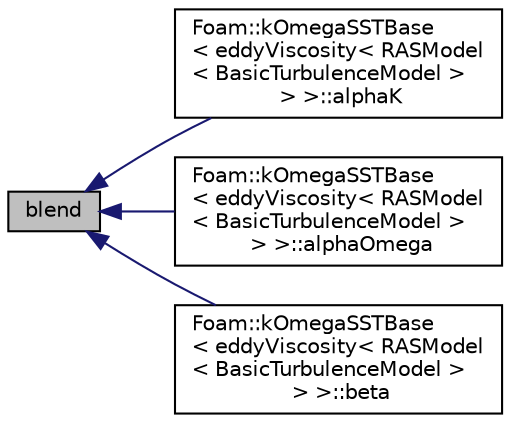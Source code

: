 digraph "blend"
{
  bgcolor="transparent";
  edge [fontname="Helvetica",fontsize="10",labelfontname="Helvetica",labelfontsize="10"];
  node [fontname="Helvetica",fontsize="10",shape=record];
  rankdir="LR";
  Node1 [label="blend",height=0.2,width=0.4,color="black", fillcolor="grey75", style="filled" fontcolor="black"];
  Node1 -> Node2 [dir="back",color="midnightblue",fontsize="10",style="solid",fontname="Helvetica"];
  Node2 [label="Foam::kOmegaSSTBase\l\< eddyViscosity\< RASModel\l\< BasicTurbulenceModel \>\l \> \>::alphaK",height=0.2,width=0.4,color="black",URL="$classFoam_1_1kOmegaSSTBase.html#ad776870b7ba1cb927beb7babd186e87d"];
  Node1 -> Node3 [dir="back",color="midnightblue",fontsize="10",style="solid",fontname="Helvetica"];
  Node3 [label="Foam::kOmegaSSTBase\l\< eddyViscosity\< RASModel\l\< BasicTurbulenceModel \>\l \> \>::alphaOmega",height=0.2,width=0.4,color="black",URL="$classFoam_1_1kOmegaSSTBase.html#a5632dc68668a347331980e6b57cbad9f"];
  Node1 -> Node4 [dir="back",color="midnightblue",fontsize="10",style="solid",fontname="Helvetica"];
  Node4 [label="Foam::kOmegaSSTBase\l\< eddyViscosity\< RASModel\l\< BasicTurbulenceModel \>\l \> \>::beta",height=0.2,width=0.4,color="black",URL="$classFoam_1_1kOmegaSSTBase.html#a9516e6806552063bd7a071a8bc674595"];
}
